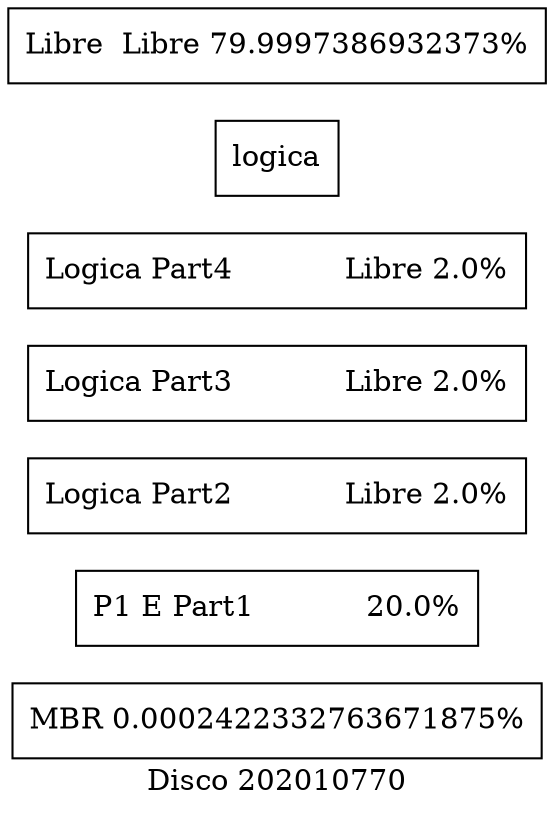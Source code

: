 
        digraph lista {
   
        rankdir=LR;
        graph[label="Disco 202010770"];


        node [shape=box, style=filled, fillcolor=white]; 

        inicio[label="MBR 0.0002422332763671875%"];
        
                partition1[label="P1 E Part1            20.0%"];
                   
                    logicaPart2           [label="Logica Part2            Libre 2.0%"];     
                    logicaPart3           [label="Logica Part3            Libre 2.0%"];     
                    logicaPart4           [label="Logica Part4            Libre 2.0%"];     
                    logica                [label="Logica                  Libre 0.0%"];     
                    libre[label="Libre  Libre 79.9997386932373%"];  }